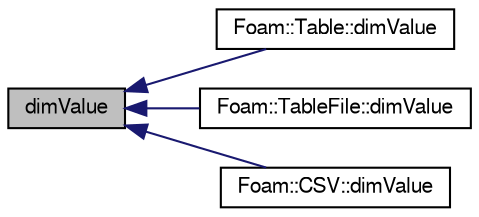 digraph "dimValue"
{
  bgcolor="transparent";
  edge [fontname="FreeSans",fontsize="10",labelfontname="FreeSans",labelfontsize="10"];
  node [fontname="FreeSans",fontsize="10",shape=record];
  rankdir="LR";
  Node1 [label="dimValue",height=0.2,width=0.4,color="black", fillcolor="grey75", style="filled" fontcolor="black"];
  Node1 -> Node2 [dir="back",color="midnightblue",fontsize="10",style="solid",fontname="FreeSans"];
  Node2 [label="Foam::Table::dimValue",height=0.2,width=0.4,color="black",URL="$a02478.html#a72cec28bc6ba63ac66064d44c4f7d827",tooltip="Return dimensioned constant value. "];
  Node1 -> Node3 [dir="back",color="midnightblue",fontsize="10",style="solid",fontname="FreeSans"];
  Node3 [label="Foam::TableFile::dimValue",height=0.2,width=0.4,color="black",URL="$a02480.html#a72cec28bc6ba63ac66064d44c4f7d827",tooltip="Return dimensioned constant value. "];
  Node1 -> Node4 [dir="back",color="midnightblue",fontsize="10",style="solid",fontname="FreeSans"];
  Node4 [label="Foam::CSV::dimValue",height=0.2,width=0.4,color="black",URL="$a00417.html#a72cec28bc6ba63ac66064d44c4f7d827",tooltip="Return dimensioned constant value. "];
}
